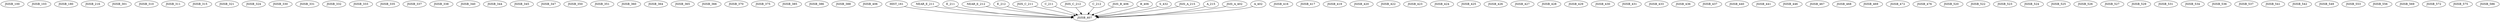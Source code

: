 digraph G {
    JSISB_100;
    JSISB_103;
    JSISB_180;
    JSISB_216;
    JSISB_301;
    JSISB_310;
    JSISB_311;
    JSISB_315;
    JSISB_321;
    JSISB_324;
    JSISB_330;
    JSISB_331;
    JSISB_332;
    JSISB_333;
    JSISB_335;
    JSISB_337;
    JSISB_338;
    JSISB_340;
    JSISB_344;
    JSISB_345;
    JSISB_347;
    JSISB_350;
    JSISB_351;
    JSISB_360;
    JSISB_364;
    JSISB_365;
    JSISB_366;
    JSISB_370;
    JSISB_375;
    JSISB_385;
    JSISB_386;
    JSISB_388;
    JSISB_406;
    edge [color=black];
    HIST_161 -> JSISB_407;
    NEAR_E_211 -> JSISB_407;
    E_211 -> JSISB_407;
    NEAR_E_212 -> JSISB_407;
    E_212 -> JSISB_407;
    JSIS_C_211 -> JSISB_407;
    C_211 -> JSISB_407;
    JSIS_C_212 -> JSISB_407;
    C_212 -> JSISB_407;
    JSIS_B_406 -> JSISB_407;
    B_406 -> JSISB_407;
    S_432 -> JSISB_407;
    JSIS_A_215 -> JSISB_407;
    A_215 -> JSISB_407;
    JSIS_A_402 -> JSISB_407;
    A_402 -> JSISB_407;
    JSISB_416;
    JSISB_417;
    JSISB_419;
    JSISB_420;
    JSISB_422;
    JSISB_423;
    JSISB_424;
    JSISB_425;
    JSISB_426;
    JSISB_427;
    JSISB_428;
    JSISB_429;
    JSISB_430;
    JSISB_431;
    JSISB_433;
    JSISB_436;
    JSISB_437;
    JSISB_440;
    JSISB_441;
    JSISB_446;
    JSISB_467;
    JSISB_468;
    JSISB_469;
    JSISB_472;
    JSISB_476;
    JSISB_520;
    JSISB_522;
    JSISB_523;
    JSISB_524;
    JSISB_525;
    JSISB_526;
    JSISB_527;
    JSISB_529;
    JSISB_531;
    JSISB_534;
    JSISB_536;
    JSISB_537;
    JSISB_541;
    JSISB_542;
    JSISB_549;
    JSISB_553;
    JSISB_556;
    JSISB_569;
    JSISB_572;
    JSISB_575;
    JSISB_586;
}

